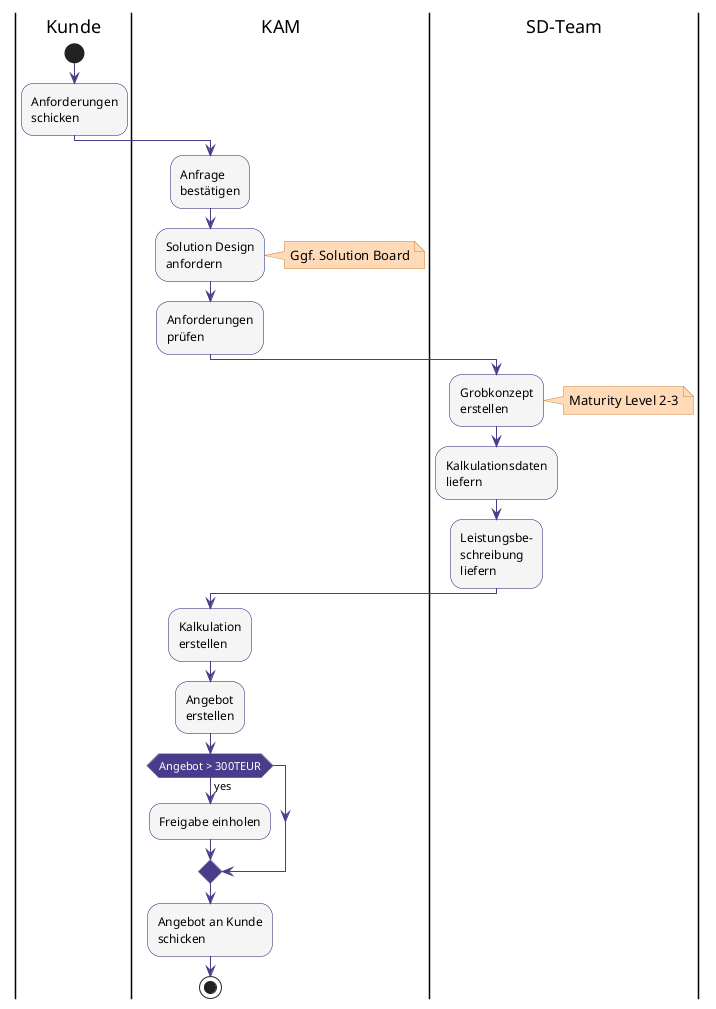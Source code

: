 @startuml demo-graph3

skinparam ActivityBackgroundColor WhiteSmoke
skinparam ActivityBorderColor MidnightBlue
skinparam NoteBackgroundColor PeachPuff
skinparam NoteBorderColor Peru
skinparam ActivityDiamondBackgroundColor DarkSlateBlue
skinparam ActivityDiamondFontColor White
skinparam ActivityDiamondBorderColor Grey
skinparam ArrowColor DarkSlateBlue

|Kunde|
start
:Anforderungen\nschicken;
|KAM|
:Anfrage\nbestätigen;
:Solution Design\nanfordern;
note right: Ggf. Solution Board
:Anforderungen\nprüfen;
|SD-Team|
:Grobkonzept\nerstellen;
note right: Maturity Level 2-3
:Kalkulationsdaten\nliefern;
:Leistungsbe-\nschreibung\nliefern;
|KAM|
:Kalkulation\nerstellen;
:Angebot\nerstellen;
if (Angebot > 300TEUR) then (yes)
    :Freigabe einholen;
endif
:Angebot an Kunde\nschicken;
stop
@enduml